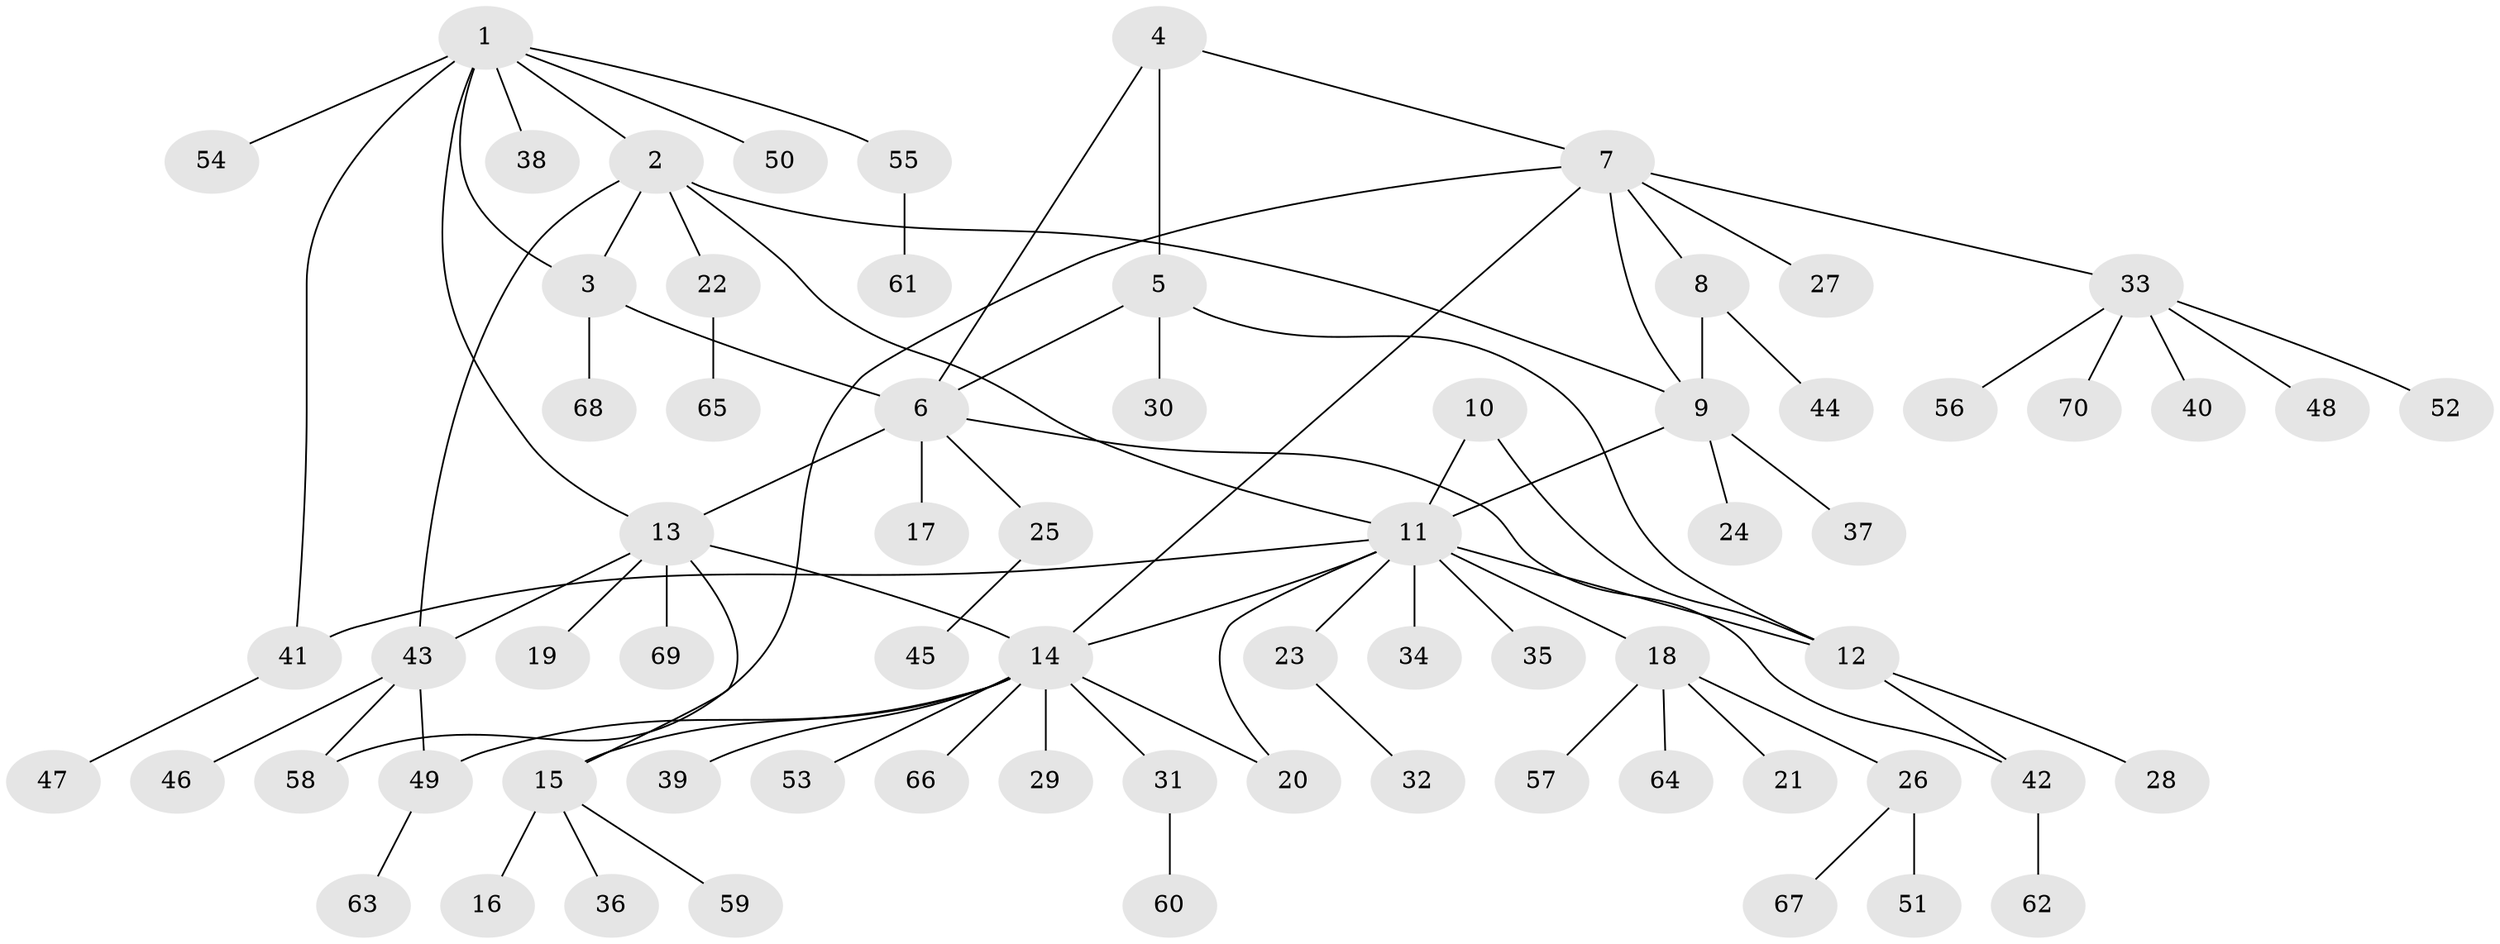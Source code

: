 // coarse degree distribution, {8: 0.02040816326530612, 7: 0.061224489795918366, 4: 0.04081632653061224, 3: 0.061224489795918366, 6: 0.02040816326530612, 5: 0.061224489795918366, 2: 0.10204081632653061, 11: 0.04081632653061224, 1: 0.5918367346938775}
// Generated by graph-tools (version 1.1) at 2025/19/03/04/25 18:19:39]
// undirected, 70 vertices, 86 edges
graph export_dot {
graph [start="1"]
  node [color=gray90,style=filled];
  1;
  2;
  3;
  4;
  5;
  6;
  7;
  8;
  9;
  10;
  11;
  12;
  13;
  14;
  15;
  16;
  17;
  18;
  19;
  20;
  21;
  22;
  23;
  24;
  25;
  26;
  27;
  28;
  29;
  30;
  31;
  32;
  33;
  34;
  35;
  36;
  37;
  38;
  39;
  40;
  41;
  42;
  43;
  44;
  45;
  46;
  47;
  48;
  49;
  50;
  51;
  52;
  53;
  54;
  55;
  56;
  57;
  58;
  59;
  60;
  61;
  62;
  63;
  64;
  65;
  66;
  67;
  68;
  69;
  70;
  1 -- 2;
  1 -- 3;
  1 -- 13;
  1 -- 38;
  1 -- 41;
  1 -- 50;
  1 -- 54;
  1 -- 55;
  2 -- 3;
  2 -- 9;
  2 -- 11;
  2 -- 22;
  2 -- 43;
  3 -- 6;
  3 -- 68;
  4 -- 5;
  4 -- 6;
  4 -- 7;
  5 -- 6;
  5 -- 12;
  5 -- 30;
  6 -- 13;
  6 -- 17;
  6 -- 25;
  6 -- 42;
  7 -- 8;
  7 -- 9;
  7 -- 14;
  7 -- 27;
  7 -- 33;
  7 -- 58;
  8 -- 9;
  8 -- 44;
  9 -- 11;
  9 -- 24;
  9 -- 37;
  10 -- 11;
  10 -- 12;
  11 -- 12;
  11 -- 14;
  11 -- 18;
  11 -- 20;
  11 -- 23;
  11 -- 34;
  11 -- 35;
  11 -- 41;
  12 -- 28;
  12 -- 42;
  13 -- 14;
  13 -- 15;
  13 -- 19;
  13 -- 43;
  13 -- 69;
  14 -- 15;
  14 -- 20;
  14 -- 29;
  14 -- 31;
  14 -- 39;
  14 -- 49;
  14 -- 53;
  14 -- 66;
  15 -- 16;
  15 -- 36;
  15 -- 59;
  18 -- 21;
  18 -- 26;
  18 -- 57;
  18 -- 64;
  22 -- 65;
  23 -- 32;
  25 -- 45;
  26 -- 51;
  26 -- 67;
  31 -- 60;
  33 -- 40;
  33 -- 48;
  33 -- 52;
  33 -- 56;
  33 -- 70;
  41 -- 47;
  42 -- 62;
  43 -- 46;
  43 -- 49;
  43 -- 58;
  49 -- 63;
  55 -- 61;
}
